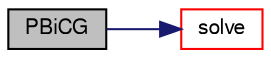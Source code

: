 digraph "PBiCG"
{
  bgcolor="transparent";
  edge [fontname="FreeSans",fontsize="10",labelfontname="FreeSans",labelfontsize="10"];
  node [fontname="FreeSans",fontsize="10",shape=record];
  rankdir="LR";
  Node0 [label="PBiCG",height=0.2,width=0.4,color="black", fillcolor="grey75", style="filled", fontcolor="black"];
  Node0 -> Node1 [color="midnightblue",fontsize="10",style="solid",fontname="FreeSans"];
  Node1 [label="solve",height=0.2,width=0.4,color="red",URL="$a27042.html#ad38597d099f9905e3f399b01af791bcb",tooltip="Solve the matrix with this solver. "];
}
